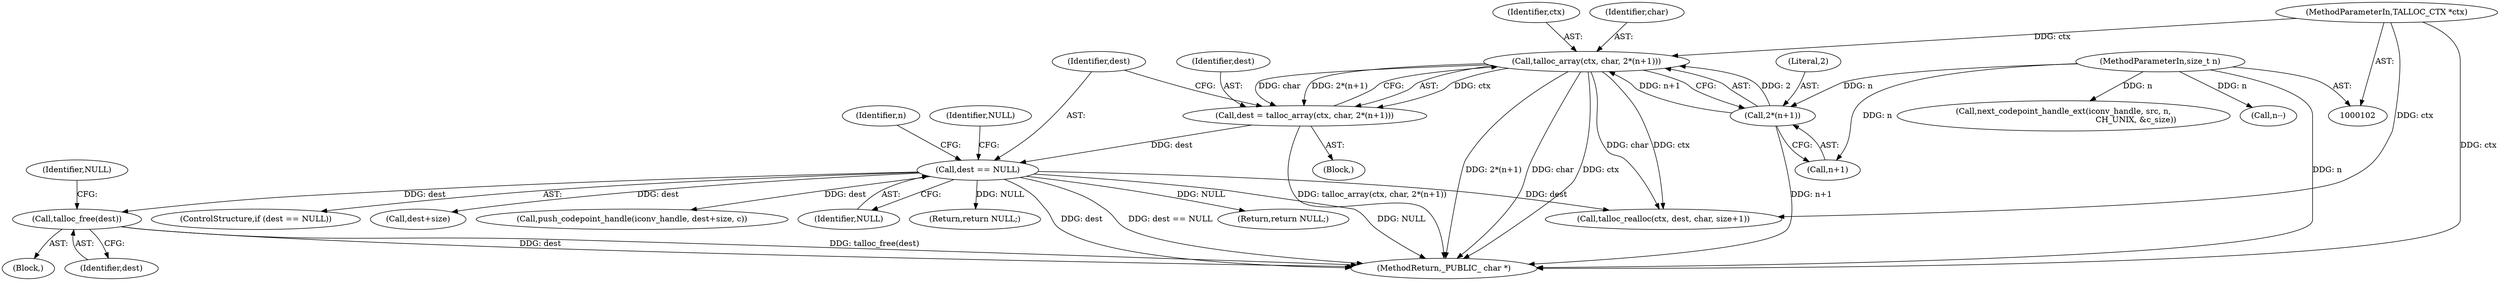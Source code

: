 digraph "0_samba_ba5dbda6d0174a59d221c45cca52ecd232820d48_1@API" {
"1000175" [label="(Call,talloc_free(dest))"];
"1000130" [label="(Call,dest == NULL)"];
"1000119" [label="(Call,dest = talloc_array(ctx, char, 2*(n+1)))"];
"1000121" [label="(Call,talloc_array(ctx, char, 2*(n+1)))"];
"1000104" [label="(MethodParameterIn,TALLOC_CTX *ctx)"];
"1000124" [label="(Call,2*(n+1))"];
"1000106" [label="(MethodParameterIn,size_t n)"];
"1000175" [label="(Call,talloc_free(dest))"];
"1000130" [label="(Call,dest == NULL)"];
"1000129" [label="(ControlStructure,if (dest == NULL))"];
"1000139" [label="(Identifier,n)"];
"1000119" [label="(Call,dest = talloc_array(ctx, char, 2*(n+1)))"];
"1000165" [label="(Call,dest+size)"];
"1000163" [label="(Call,push_codepoint_handle(iconv_handle, dest+size, c))"];
"1000106" [label="(MethodParameterIn,size_t n)"];
"1000132" [label="(Identifier,NULL)"];
"1000120" [label="(Identifier,dest)"];
"1000125" [label="(Literal,2)"];
"1000201" [label="(MethodReturn,_PUBLIC_ char *)"];
"1000134" [label="(Return,return NULL;)"];
"1000122" [label="(Identifier,ctx)"];
"1000104" [label="(MethodParameterIn,TALLOC_CTX *ctx)"];
"1000189" [label="(Call,talloc_realloc(ctx, dest, char, size+1))"];
"1000126" [label="(Call,n+1)"];
"1000147" [label="(Call,next_codepoint_handle_ext(iconv_handle, src, n,\n                                                         CH_UNIX, &c_size))"];
"1000174" [label="(Block,)"];
"1000176" [label="(Identifier,dest)"];
"1000135" [label="(Identifier,NULL)"];
"1000124" [label="(Call,2*(n+1))"];
"1000123" [label="(Identifier,char)"];
"1000107" [label="(Block,)"];
"1000178" [label="(Identifier,NULL)"];
"1000177" [label="(Return,return NULL;)"];
"1000138" [label="(Call,n--)"];
"1000131" [label="(Identifier,dest)"];
"1000121" [label="(Call,talloc_array(ctx, char, 2*(n+1)))"];
"1000175" -> "1000174"  [label="AST: "];
"1000175" -> "1000176"  [label="CFG: "];
"1000176" -> "1000175"  [label="AST: "];
"1000178" -> "1000175"  [label="CFG: "];
"1000175" -> "1000201"  [label="DDG: dest"];
"1000175" -> "1000201"  [label="DDG: talloc_free(dest)"];
"1000130" -> "1000175"  [label="DDG: dest"];
"1000130" -> "1000129"  [label="AST: "];
"1000130" -> "1000132"  [label="CFG: "];
"1000131" -> "1000130"  [label="AST: "];
"1000132" -> "1000130"  [label="AST: "];
"1000135" -> "1000130"  [label="CFG: "];
"1000139" -> "1000130"  [label="CFG: "];
"1000130" -> "1000201"  [label="DDG: dest == NULL"];
"1000130" -> "1000201"  [label="DDG: NULL"];
"1000130" -> "1000201"  [label="DDG: dest"];
"1000119" -> "1000130"  [label="DDG: dest"];
"1000130" -> "1000134"  [label="DDG: NULL"];
"1000130" -> "1000163"  [label="DDG: dest"];
"1000130" -> "1000165"  [label="DDG: dest"];
"1000130" -> "1000177"  [label="DDG: NULL"];
"1000130" -> "1000189"  [label="DDG: dest"];
"1000119" -> "1000107"  [label="AST: "];
"1000119" -> "1000121"  [label="CFG: "];
"1000120" -> "1000119"  [label="AST: "];
"1000121" -> "1000119"  [label="AST: "];
"1000131" -> "1000119"  [label="CFG: "];
"1000119" -> "1000201"  [label="DDG: talloc_array(ctx, char, 2*(n+1))"];
"1000121" -> "1000119"  [label="DDG: ctx"];
"1000121" -> "1000119"  [label="DDG: char"];
"1000121" -> "1000119"  [label="DDG: 2*(n+1)"];
"1000121" -> "1000124"  [label="CFG: "];
"1000122" -> "1000121"  [label="AST: "];
"1000123" -> "1000121"  [label="AST: "];
"1000124" -> "1000121"  [label="AST: "];
"1000121" -> "1000201"  [label="DDG: char"];
"1000121" -> "1000201"  [label="DDG: ctx"];
"1000121" -> "1000201"  [label="DDG: 2*(n+1)"];
"1000104" -> "1000121"  [label="DDG: ctx"];
"1000124" -> "1000121"  [label="DDG: 2"];
"1000124" -> "1000121"  [label="DDG: n+1"];
"1000121" -> "1000189"  [label="DDG: ctx"];
"1000121" -> "1000189"  [label="DDG: char"];
"1000104" -> "1000102"  [label="AST: "];
"1000104" -> "1000201"  [label="DDG: ctx"];
"1000104" -> "1000189"  [label="DDG: ctx"];
"1000124" -> "1000126"  [label="CFG: "];
"1000125" -> "1000124"  [label="AST: "];
"1000126" -> "1000124"  [label="AST: "];
"1000124" -> "1000201"  [label="DDG: n+1"];
"1000106" -> "1000124"  [label="DDG: n"];
"1000106" -> "1000102"  [label="AST: "];
"1000106" -> "1000201"  [label="DDG: n"];
"1000106" -> "1000126"  [label="DDG: n"];
"1000106" -> "1000138"  [label="DDG: n"];
"1000106" -> "1000147"  [label="DDG: n"];
}
